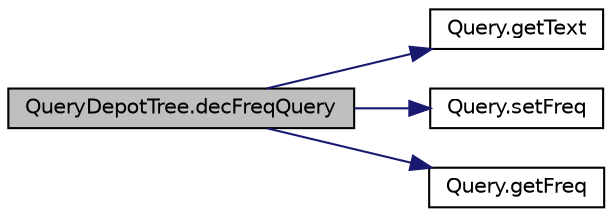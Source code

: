digraph G
{
  edge [fontname="Helvetica",fontsize="10",labelfontname="Helvetica",labelfontsize="10"];
  node [fontname="Helvetica",fontsize="10",shape=record];
  rankdir="LR";
  Node1 [label="QueryDepotTree.decFreqQuery",height=0.2,width=0.4,color="black", fillcolor="grey75", style="filled" fontcolor="black"];
  Node1 -> Node2 [color="midnightblue",fontsize="10",style="solid",fontname="Helvetica"];
  Node2 [label="Query.getText",height=0.2,width=0.4,color="black", fillcolor="white", style="filled",URL="$d3/ddf/classQuery.html#ae939aca03bbd3ce9814e85f59d9350c9"];
  Node1 -> Node3 [color="midnightblue",fontsize="10",style="solid",fontname="Helvetica"];
  Node3 [label="Query.setFreq",height=0.2,width=0.4,color="black", fillcolor="white", style="filled",URL="$d3/ddf/classQuery.html#a6f1f9bb45683ed9a2d0143d6ab421bb5"];
  Node1 -> Node4 [color="midnightblue",fontsize="10",style="solid",fontname="Helvetica"];
  Node4 [label="Query.getFreq",height=0.2,width=0.4,color="black", fillcolor="white", style="filled",URL="$d3/ddf/classQuery.html#ab0e010a6f3853a61ca2184eeeb958a9f"];
}
